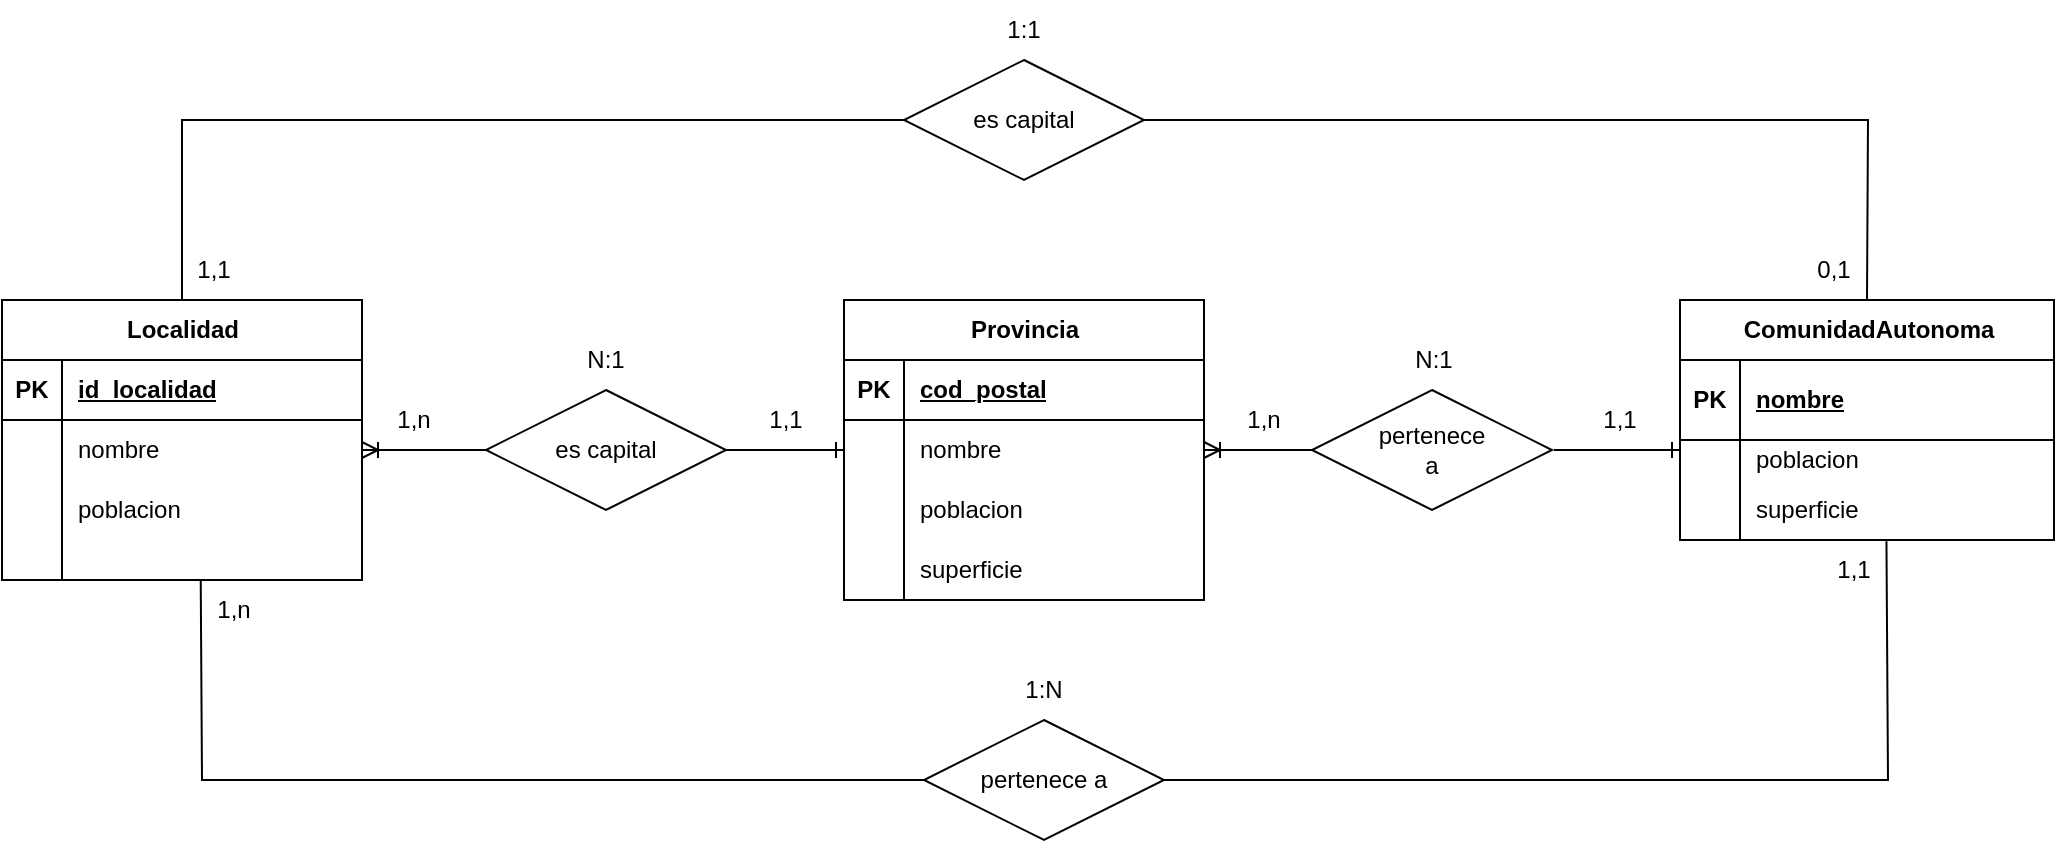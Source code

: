 <mxfile version="22.0.4" type="github">
  <diagram id="R2lEEEUBdFMjLlhIrx00" name="Page-1">
    <mxGraphModel dx="2152" dy="738" grid="1" gridSize="10" guides="1" tooltips="1" connect="1" arrows="1" fold="1" page="1" pageScale="1" pageWidth="850" pageHeight="1100" math="0" shadow="0" extFonts="Permanent Marker^https://fonts.googleapis.com/css?family=Permanent+Marker">
      <root>
        <mxCell id="0" />
        <mxCell id="1" parent="0" />
        <mxCell id="HopkhNpGfGtlq3h8B22g-1" value="Localidad" style="shape=table;startSize=30;container=1;collapsible=1;childLayout=tableLayout;fixedRows=1;rowLines=0;fontStyle=1;align=center;resizeLast=1;html=1;" parent="1" vertex="1">
          <mxGeometry x="-86" y="310" width="180" height="140" as="geometry" />
        </mxCell>
        <mxCell id="HopkhNpGfGtlq3h8B22g-2" value="" style="shape=tableRow;horizontal=0;startSize=0;swimlaneHead=0;swimlaneBody=0;fillColor=none;collapsible=0;dropTarget=0;points=[[0,0.5],[1,0.5]];portConstraint=eastwest;top=0;left=0;right=0;bottom=1;" parent="HopkhNpGfGtlq3h8B22g-1" vertex="1">
          <mxGeometry y="30" width="180" height="30" as="geometry" />
        </mxCell>
        <mxCell id="HopkhNpGfGtlq3h8B22g-3" value="PK" style="shape=partialRectangle;connectable=0;fillColor=none;top=0;left=0;bottom=0;right=0;fontStyle=1;overflow=hidden;whiteSpace=wrap;html=1;" parent="HopkhNpGfGtlq3h8B22g-2" vertex="1">
          <mxGeometry width="30" height="30" as="geometry">
            <mxRectangle width="30" height="30" as="alternateBounds" />
          </mxGeometry>
        </mxCell>
        <mxCell id="HopkhNpGfGtlq3h8B22g-4" value="id_localidad" style="shape=partialRectangle;connectable=0;fillColor=none;top=0;left=0;bottom=0;right=0;align=left;spacingLeft=6;fontStyle=5;overflow=hidden;whiteSpace=wrap;html=1;" parent="HopkhNpGfGtlq3h8B22g-2" vertex="1">
          <mxGeometry x="30" width="150" height="30" as="geometry">
            <mxRectangle width="150" height="30" as="alternateBounds" />
          </mxGeometry>
        </mxCell>
        <mxCell id="HopkhNpGfGtlq3h8B22g-5" value="" style="shape=tableRow;horizontal=0;startSize=0;swimlaneHead=0;swimlaneBody=0;fillColor=none;collapsible=0;dropTarget=0;points=[[0,0.5],[1,0.5]];portConstraint=eastwest;top=0;left=0;right=0;bottom=0;" parent="HopkhNpGfGtlq3h8B22g-1" vertex="1">
          <mxGeometry y="60" width="180" height="30" as="geometry" />
        </mxCell>
        <mxCell id="HopkhNpGfGtlq3h8B22g-6" value="" style="shape=partialRectangle;connectable=0;fillColor=none;top=0;left=0;bottom=0;right=0;editable=1;overflow=hidden;whiteSpace=wrap;html=1;" parent="HopkhNpGfGtlq3h8B22g-5" vertex="1">
          <mxGeometry width="30" height="30" as="geometry">
            <mxRectangle width="30" height="30" as="alternateBounds" />
          </mxGeometry>
        </mxCell>
        <mxCell id="HopkhNpGfGtlq3h8B22g-7" value="nombre" style="shape=partialRectangle;connectable=0;fillColor=none;top=0;left=0;bottom=0;right=0;align=left;spacingLeft=6;overflow=hidden;whiteSpace=wrap;html=1;" parent="HopkhNpGfGtlq3h8B22g-5" vertex="1">
          <mxGeometry x="30" width="150" height="30" as="geometry">
            <mxRectangle width="150" height="30" as="alternateBounds" />
          </mxGeometry>
        </mxCell>
        <mxCell id="HopkhNpGfGtlq3h8B22g-8" value="" style="shape=tableRow;horizontal=0;startSize=0;swimlaneHead=0;swimlaneBody=0;fillColor=none;collapsible=0;dropTarget=0;points=[[0,0.5],[1,0.5]];portConstraint=eastwest;top=0;left=0;right=0;bottom=0;" parent="HopkhNpGfGtlq3h8B22g-1" vertex="1">
          <mxGeometry y="90" width="180" height="30" as="geometry" />
        </mxCell>
        <mxCell id="HopkhNpGfGtlq3h8B22g-9" value="" style="shape=partialRectangle;connectable=0;fillColor=none;top=0;left=0;bottom=0;right=0;editable=1;overflow=hidden;whiteSpace=wrap;html=1;" parent="HopkhNpGfGtlq3h8B22g-8" vertex="1">
          <mxGeometry width="30" height="30" as="geometry">
            <mxRectangle width="30" height="30" as="alternateBounds" />
          </mxGeometry>
        </mxCell>
        <mxCell id="HopkhNpGfGtlq3h8B22g-10" value="poblacion" style="shape=partialRectangle;connectable=0;fillColor=none;top=0;left=0;bottom=0;right=0;align=left;spacingLeft=6;overflow=hidden;whiteSpace=wrap;html=1;" parent="HopkhNpGfGtlq3h8B22g-8" vertex="1">
          <mxGeometry x="30" width="150" height="30" as="geometry">
            <mxRectangle width="150" height="30" as="alternateBounds" />
          </mxGeometry>
        </mxCell>
        <mxCell id="HopkhNpGfGtlq3h8B22g-11" value="" style="shape=tableRow;horizontal=0;startSize=0;swimlaneHead=0;swimlaneBody=0;fillColor=none;collapsible=0;dropTarget=0;points=[[0,0.5],[1,0.5]];portConstraint=eastwest;top=0;left=0;right=0;bottom=0;" parent="HopkhNpGfGtlq3h8B22g-1" vertex="1">
          <mxGeometry y="120" width="180" height="20" as="geometry" />
        </mxCell>
        <mxCell id="HopkhNpGfGtlq3h8B22g-12" value="" style="shape=partialRectangle;connectable=0;fillColor=none;top=0;left=0;bottom=0;right=0;editable=1;overflow=hidden;whiteSpace=wrap;html=1;" parent="HopkhNpGfGtlq3h8B22g-11" vertex="1">
          <mxGeometry width="30" height="20" as="geometry">
            <mxRectangle width="30" height="20" as="alternateBounds" />
          </mxGeometry>
        </mxCell>
        <mxCell id="HopkhNpGfGtlq3h8B22g-13" value="" style="shape=partialRectangle;connectable=0;fillColor=none;top=0;left=0;bottom=0;right=0;align=left;spacingLeft=6;overflow=hidden;whiteSpace=wrap;html=1;" parent="HopkhNpGfGtlq3h8B22g-11" vertex="1">
          <mxGeometry x="30" width="150" height="20" as="geometry">
            <mxRectangle width="150" height="20" as="alternateBounds" />
          </mxGeometry>
        </mxCell>
        <mxCell id="HopkhNpGfGtlq3h8B22g-14" value="Provincia" style="shape=table;startSize=30;container=1;collapsible=1;childLayout=tableLayout;fixedRows=1;rowLines=0;fontStyle=1;align=center;resizeLast=1;html=1;" parent="1" vertex="1">
          <mxGeometry x="335" y="310" width="180" height="150" as="geometry" />
        </mxCell>
        <mxCell id="HopkhNpGfGtlq3h8B22g-15" value="" style="shape=tableRow;horizontal=0;startSize=0;swimlaneHead=0;swimlaneBody=0;fillColor=none;collapsible=0;dropTarget=0;points=[[0,0.5],[1,0.5]];portConstraint=eastwest;top=0;left=0;right=0;bottom=1;" parent="HopkhNpGfGtlq3h8B22g-14" vertex="1">
          <mxGeometry y="30" width="180" height="30" as="geometry" />
        </mxCell>
        <mxCell id="HopkhNpGfGtlq3h8B22g-16" value="PK" style="shape=partialRectangle;connectable=0;fillColor=none;top=0;left=0;bottom=0;right=0;fontStyle=1;overflow=hidden;whiteSpace=wrap;html=1;" parent="HopkhNpGfGtlq3h8B22g-15" vertex="1">
          <mxGeometry width="30" height="30" as="geometry">
            <mxRectangle width="30" height="30" as="alternateBounds" />
          </mxGeometry>
        </mxCell>
        <mxCell id="HopkhNpGfGtlq3h8B22g-17" value="cod_postal" style="shape=partialRectangle;connectable=0;fillColor=none;top=0;left=0;bottom=0;right=0;align=left;spacingLeft=6;fontStyle=5;overflow=hidden;whiteSpace=wrap;html=1;" parent="HopkhNpGfGtlq3h8B22g-15" vertex="1">
          <mxGeometry x="30" width="150" height="30" as="geometry">
            <mxRectangle width="150" height="30" as="alternateBounds" />
          </mxGeometry>
        </mxCell>
        <mxCell id="HopkhNpGfGtlq3h8B22g-18" value="" style="shape=tableRow;horizontal=0;startSize=0;swimlaneHead=0;swimlaneBody=0;fillColor=none;collapsible=0;dropTarget=0;points=[[0,0.5],[1,0.5]];portConstraint=eastwest;top=0;left=0;right=0;bottom=0;" parent="HopkhNpGfGtlq3h8B22g-14" vertex="1">
          <mxGeometry y="60" width="180" height="30" as="geometry" />
        </mxCell>
        <mxCell id="HopkhNpGfGtlq3h8B22g-19" value="" style="shape=partialRectangle;connectable=0;fillColor=none;top=0;left=0;bottom=0;right=0;editable=1;overflow=hidden;whiteSpace=wrap;html=1;" parent="HopkhNpGfGtlq3h8B22g-18" vertex="1">
          <mxGeometry width="30" height="30" as="geometry">
            <mxRectangle width="30" height="30" as="alternateBounds" />
          </mxGeometry>
        </mxCell>
        <mxCell id="HopkhNpGfGtlq3h8B22g-20" value="nombre" style="shape=partialRectangle;connectable=0;fillColor=none;top=0;left=0;bottom=0;right=0;align=left;spacingLeft=6;overflow=hidden;whiteSpace=wrap;html=1;" parent="HopkhNpGfGtlq3h8B22g-18" vertex="1">
          <mxGeometry x="30" width="150" height="30" as="geometry">
            <mxRectangle width="150" height="30" as="alternateBounds" />
          </mxGeometry>
        </mxCell>
        <mxCell id="HopkhNpGfGtlq3h8B22g-21" value="" style="shape=tableRow;horizontal=0;startSize=0;swimlaneHead=0;swimlaneBody=0;fillColor=none;collapsible=0;dropTarget=0;points=[[0,0.5],[1,0.5]];portConstraint=eastwest;top=0;left=0;right=0;bottom=0;" parent="HopkhNpGfGtlq3h8B22g-14" vertex="1">
          <mxGeometry y="90" width="180" height="30" as="geometry" />
        </mxCell>
        <mxCell id="HopkhNpGfGtlq3h8B22g-22" value="" style="shape=partialRectangle;connectable=0;fillColor=none;top=0;left=0;bottom=0;right=0;editable=1;overflow=hidden;whiteSpace=wrap;html=1;" parent="HopkhNpGfGtlq3h8B22g-21" vertex="1">
          <mxGeometry width="30" height="30" as="geometry">
            <mxRectangle width="30" height="30" as="alternateBounds" />
          </mxGeometry>
        </mxCell>
        <mxCell id="HopkhNpGfGtlq3h8B22g-23" value="poblacion" style="shape=partialRectangle;connectable=0;fillColor=none;top=0;left=0;bottom=0;right=0;align=left;spacingLeft=6;overflow=hidden;whiteSpace=wrap;html=1;" parent="HopkhNpGfGtlq3h8B22g-21" vertex="1">
          <mxGeometry x="30" width="150" height="30" as="geometry">
            <mxRectangle width="150" height="30" as="alternateBounds" />
          </mxGeometry>
        </mxCell>
        <mxCell id="HopkhNpGfGtlq3h8B22g-24" value="" style="shape=tableRow;horizontal=0;startSize=0;swimlaneHead=0;swimlaneBody=0;fillColor=none;collapsible=0;dropTarget=0;points=[[0,0.5],[1,0.5]];portConstraint=eastwest;top=0;left=0;right=0;bottom=0;" parent="HopkhNpGfGtlq3h8B22g-14" vertex="1">
          <mxGeometry y="120" width="180" height="30" as="geometry" />
        </mxCell>
        <mxCell id="HopkhNpGfGtlq3h8B22g-25" value="" style="shape=partialRectangle;connectable=0;fillColor=none;top=0;left=0;bottom=0;right=0;editable=1;overflow=hidden;whiteSpace=wrap;html=1;" parent="HopkhNpGfGtlq3h8B22g-24" vertex="1">
          <mxGeometry width="30" height="30" as="geometry">
            <mxRectangle width="30" height="30" as="alternateBounds" />
          </mxGeometry>
        </mxCell>
        <mxCell id="HopkhNpGfGtlq3h8B22g-26" value="superficie" style="shape=partialRectangle;connectable=0;fillColor=none;top=0;left=0;bottom=0;right=0;align=left;spacingLeft=6;overflow=hidden;whiteSpace=wrap;html=1;" parent="HopkhNpGfGtlq3h8B22g-24" vertex="1">
          <mxGeometry x="30" width="150" height="30" as="geometry">
            <mxRectangle width="150" height="30" as="alternateBounds" />
          </mxGeometry>
        </mxCell>
        <mxCell id="HopkhNpGfGtlq3h8B22g-27" value="ComunidadAutonoma" style="shape=table;startSize=30;container=1;collapsible=1;childLayout=tableLayout;fixedRows=1;rowLines=0;fontStyle=1;align=center;resizeLast=1;html=1;" parent="1" vertex="1">
          <mxGeometry x="753" y="310" width="187" height="120" as="geometry" />
        </mxCell>
        <mxCell id="HopkhNpGfGtlq3h8B22g-28" value="" style="shape=tableRow;horizontal=0;startSize=0;swimlaneHead=0;swimlaneBody=0;fillColor=none;collapsible=0;dropTarget=0;points=[[0,0.5],[1,0.5]];portConstraint=eastwest;top=0;left=0;right=0;bottom=1;" parent="HopkhNpGfGtlq3h8B22g-27" vertex="1">
          <mxGeometry y="30" width="187" height="40" as="geometry" />
        </mxCell>
        <mxCell id="HopkhNpGfGtlq3h8B22g-29" value="PK" style="shape=partialRectangle;connectable=0;fillColor=none;top=0;left=0;bottom=0;right=0;fontStyle=1;overflow=hidden;whiteSpace=wrap;html=1;" parent="HopkhNpGfGtlq3h8B22g-28" vertex="1">
          <mxGeometry width="30" height="40" as="geometry">
            <mxRectangle width="30" height="40" as="alternateBounds" />
          </mxGeometry>
        </mxCell>
        <mxCell id="HopkhNpGfGtlq3h8B22g-30" value="nombre" style="shape=partialRectangle;connectable=0;fillColor=none;top=0;left=0;bottom=0;right=0;align=left;spacingLeft=6;fontStyle=5;overflow=hidden;whiteSpace=wrap;html=1;" parent="HopkhNpGfGtlq3h8B22g-28" vertex="1">
          <mxGeometry x="30" width="157" height="40" as="geometry">
            <mxRectangle width="157" height="40" as="alternateBounds" />
          </mxGeometry>
        </mxCell>
        <mxCell id="HopkhNpGfGtlq3h8B22g-34" value="" style="shape=tableRow;horizontal=0;startSize=0;swimlaneHead=0;swimlaneBody=0;fillColor=none;collapsible=0;dropTarget=0;points=[[0,0.5],[1,0.5]];portConstraint=eastwest;top=0;left=0;right=0;bottom=0;" parent="HopkhNpGfGtlq3h8B22g-27" vertex="1">
          <mxGeometry y="70" width="187" height="20" as="geometry" />
        </mxCell>
        <mxCell id="HopkhNpGfGtlq3h8B22g-35" value="" style="shape=partialRectangle;connectable=0;fillColor=none;top=0;left=0;bottom=0;right=0;editable=1;overflow=hidden;whiteSpace=wrap;html=1;" parent="HopkhNpGfGtlq3h8B22g-34" vertex="1">
          <mxGeometry width="30" height="20" as="geometry">
            <mxRectangle width="30" height="20" as="alternateBounds" />
          </mxGeometry>
        </mxCell>
        <mxCell id="HopkhNpGfGtlq3h8B22g-36" value="poblacion" style="shape=partialRectangle;connectable=0;fillColor=none;top=0;left=0;bottom=0;right=0;align=left;spacingLeft=6;overflow=hidden;whiteSpace=wrap;html=1;" parent="HopkhNpGfGtlq3h8B22g-34" vertex="1">
          <mxGeometry x="30" width="157" height="20" as="geometry">
            <mxRectangle width="157" height="20" as="alternateBounds" />
          </mxGeometry>
        </mxCell>
        <mxCell id="HopkhNpGfGtlq3h8B22g-37" value="" style="shape=tableRow;horizontal=0;startSize=0;swimlaneHead=0;swimlaneBody=0;fillColor=none;collapsible=0;dropTarget=0;points=[[0,0.5],[1,0.5]];portConstraint=eastwest;top=0;left=0;right=0;bottom=0;" parent="HopkhNpGfGtlq3h8B22g-27" vertex="1">
          <mxGeometry y="90" width="187" height="30" as="geometry" />
        </mxCell>
        <mxCell id="HopkhNpGfGtlq3h8B22g-38" value="" style="shape=partialRectangle;connectable=0;fillColor=none;top=0;left=0;bottom=0;right=0;editable=1;overflow=hidden;whiteSpace=wrap;html=1;" parent="HopkhNpGfGtlq3h8B22g-37" vertex="1">
          <mxGeometry width="30" height="30" as="geometry">
            <mxRectangle width="30" height="30" as="alternateBounds" />
          </mxGeometry>
        </mxCell>
        <mxCell id="HopkhNpGfGtlq3h8B22g-39" value="superficie" style="shape=partialRectangle;connectable=0;fillColor=none;top=0;left=0;bottom=0;right=0;align=left;spacingLeft=6;overflow=hidden;whiteSpace=wrap;html=1;" parent="HopkhNpGfGtlq3h8B22g-37" vertex="1">
          <mxGeometry x="30" width="157" height="30" as="geometry">
            <mxRectangle width="157" height="30" as="alternateBounds" />
          </mxGeometry>
        </mxCell>
        <mxCell id="HopkhNpGfGtlq3h8B22g-40" value="es capital" style="shape=rhombus;perimeter=rhombusPerimeter;whiteSpace=wrap;html=1;align=center;" parent="1" vertex="1">
          <mxGeometry x="156" y="355" width="120" height="60" as="geometry" />
        </mxCell>
        <mxCell id="HopkhNpGfGtlq3h8B22g-41" value="pertenece&lt;br&gt;a" style="shape=rhombus;perimeter=rhombusPerimeter;whiteSpace=wrap;html=1;align=center;" parent="1" vertex="1">
          <mxGeometry x="569" y="355" width="120" height="60" as="geometry" />
        </mxCell>
        <mxCell id="HopkhNpGfGtlq3h8B22g-42" value="" style="edgeStyle=entityRelationEdgeStyle;fontSize=12;html=1;endArrow=ERoneToMany;rounded=0;exitX=0;exitY=0.5;exitDx=0;exitDy=0;" parent="1" source="HopkhNpGfGtlq3h8B22g-40" target="HopkhNpGfGtlq3h8B22g-5" edge="1">
          <mxGeometry width="100" height="100" relative="1" as="geometry">
            <mxPoint x="280" y="510" as="sourcePoint" />
            <mxPoint x="380" y="410" as="targetPoint" />
          </mxGeometry>
        </mxCell>
        <mxCell id="HopkhNpGfGtlq3h8B22g-43" value="" style="edgeStyle=entityRelationEdgeStyle;fontSize=12;html=1;endArrow=ERone;endFill=1;rounded=0;entryX=0;entryY=0.5;entryDx=0;entryDy=0;" parent="1" source="HopkhNpGfGtlq3h8B22g-40" target="HopkhNpGfGtlq3h8B22g-14" edge="1">
          <mxGeometry width="100" height="100" relative="1" as="geometry">
            <mxPoint x="280" y="510" as="sourcePoint" />
            <mxPoint x="380" y="410" as="targetPoint" />
          </mxGeometry>
        </mxCell>
        <mxCell id="HopkhNpGfGtlq3h8B22g-46" value="" style="edgeStyle=entityRelationEdgeStyle;fontSize=12;html=1;endArrow=ERoneToMany;rounded=0;entryX=1;entryY=0.5;entryDx=0;entryDy=0;exitX=0;exitY=0.5;exitDx=0;exitDy=0;" parent="1" source="HopkhNpGfGtlq3h8B22g-41" target="HopkhNpGfGtlq3h8B22g-18" edge="1">
          <mxGeometry width="100" height="100" relative="1" as="geometry">
            <mxPoint x="550" y="490" as="sourcePoint" />
            <mxPoint x="650" y="390" as="targetPoint" />
          </mxGeometry>
        </mxCell>
        <mxCell id="HopkhNpGfGtlq3h8B22g-47" value="" style="edgeStyle=entityRelationEdgeStyle;fontSize=12;html=1;endArrow=ERone;endFill=1;rounded=0;entryX=1;entryY=1;entryDx=0;entryDy=0;" parent="1" target="_uWc8Jl2jJAV89AR7G0l-5" edge="1">
          <mxGeometry width="100" height="100" relative="1" as="geometry">
            <mxPoint x="690" y="385" as="sourcePoint" />
            <mxPoint x="753" y="390" as="targetPoint" />
          </mxGeometry>
        </mxCell>
        <mxCell id="_uWc8Jl2jJAV89AR7G0l-1" value="1,1" style="text;html=1;strokeColor=none;fillColor=none;align=center;verticalAlign=middle;whiteSpace=wrap;rounded=0;" parent="1" vertex="1">
          <mxGeometry x="276" y="355" width="60" height="30" as="geometry" />
        </mxCell>
        <mxCell id="_uWc8Jl2jJAV89AR7G0l-2" value="1,n" style="text;html=1;strokeColor=none;fillColor=none;align=center;verticalAlign=middle;whiteSpace=wrap;rounded=0;" parent="1" vertex="1">
          <mxGeometry x="90" y="355" width="60" height="30" as="geometry" />
        </mxCell>
        <mxCell id="_uWc8Jl2jJAV89AR7G0l-3" value="N:1" style="text;html=1;strokeColor=none;fillColor=none;align=center;verticalAlign=middle;whiteSpace=wrap;rounded=0;" parent="1" vertex="1">
          <mxGeometry x="186" y="325" width="60" height="30" as="geometry" />
        </mxCell>
        <mxCell id="_uWc8Jl2jJAV89AR7G0l-4" value="N:1" style="text;html=1;strokeColor=none;fillColor=none;align=center;verticalAlign=middle;whiteSpace=wrap;rounded=0;" parent="1" vertex="1">
          <mxGeometry x="600" y="325" width="60" height="30" as="geometry" />
        </mxCell>
        <mxCell id="_uWc8Jl2jJAV89AR7G0l-5" value="1,1" style="text;html=1;strokeColor=none;fillColor=none;align=center;verticalAlign=middle;whiteSpace=wrap;rounded=0;" parent="1" vertex="1">
          <mxGeometry x="693" y="355" width="60" height="30" as="geometry" />
        </mxCell>
        <mxCell id="_uWc8Jl2jJAV89AR7G0l-6" value="1,n" style="text;html=1;strokeColor=none;fillColor=none;align=center;verticalAlign=middle;whiteSpace=wrap;rounded=0;" parent="1" vertex="1">
          <mxGeometry x="515" y="355" width="60" height="30" as="geometry" />
        </mxCell>
        <mxCell id="L8JuvWdBPQvHxdB8sL07-1" value="es capital" style="shape=rhombus;perimeter=rhombusPerimeter;whiteSpace=wrap;html=1;align=center;" vertex="1" parent="1">
          <mxGeometry x="365" y="190" width="120" height="60" as="geometry" />
        </mxCell>
        <mxCell id="L8JuvWdBPQvHxdB8sL07-3" value="" style="endArrow=none;html=1;rounded=0;exitX=0.5;exitY=0;exitDx=0;exitDy=0;entryX=0;entryY=0.5;entryDx=0;entryDy=0;" edge="1" parent="1" source="HopkhNpGfGtlq3h8B22g-1" target="L8JuvWdBPQvHxdB8sL07-1">
          <mxGeometry relative="1" as="geometry">
            <mxPoint x="380" y="600" as="sourcePoint" />
            <mxPoint x="540" y="600" as="targetPoint" />
            <Array as="points">
              <mxPoint x="4" y="220" />
            </Array>
          </mxGeometry>
        </mxCell>
        <mxCell id="L8JuvWdBPQvHxdB8sL07-4" value="" style="endArrow=none;html=1;rounded=0;entryX=0.5;entryY=0;entryDx=0;entryDy=0;exitX=1;exitY=0.5;exitDx=0;exitDy=0;" edge="1" parent="1" source="L8JuvWdBPQvHxdB8sL07-1" target="HopkhNpGfGtlq3h8B22g-27">
          <mxGeometry relative="1" as="geometry">
            <mxPoint x="380" y="440" as="sourcePoint" />
            <mxPoint x="540" y="440" as="targetPoint" />
            <Array as="points">
              <mxPoint x="847" y="220" />
            </Array>
          </mxGeometry>
        </mxCell>
        <mxCell id="L8JuvWdBPQvHxdB8sL07-5" value="0,1" style="text;html=1;strokeColor=none;fillColor=none;align=center;verticalAlign=middle;whiteSpace=wrap;rounded=0;" vertex="1" parent="1">
          <mxGeometry x="800" y="280" width="60" height="30" as="geometry" />
        </mxCell>
        <mxCell id="L8JuvWdBPQvHxdB8sL07-6" value="1:1" style="text;html=1;strokeColor=none;fillColor=none;align=center;verticalAlign=middle;whiteSpace=wrap;rounded=0;" vertex="1" parent="1">
          <mxGeometry x="395" y="160" width="60" height="30" as="geometry" />
        </mxCell>
        <mxCell id="L8JuvWdBPQvHxdB8sL07-7" value="1,1" style="text;html=1;strokeColor=none;fillColor=none;align=center;verticalAlign=middle;whiteSpace=wrap;rounded=0;" vertex="1" parent="1">
          <mxGeometry x="-10" y="280" width="60" height="30" as="geometry" />
        </mxCell>
        <mxCell id="L8JuvWdBPQvHxdB8sL07-8" value="pertenece a" style="shape=rhombus;perimeter=rhombusPerimeter;whiteSpace=wrap;html=1;align=center;" vertex="1" parent="1">
          <mxGeometry x="375" y="520" width="120" height="60" as="geometry" />
        </mxCell>
        <mxCell id="L8JuvWdBPQvHxdB8sL07-9" value="" style="endArrow=none;html=1;rounded=0;exitX=0.552;exitY=1.008;exitDx=0;exitDy=0;entryX=0;entryY=0.5;entryDx=0;entryDy=0;exitPerimeter=0;" edge="1" parent="1" target="L8JuvWdBPQvHxdB8sL07-8" source="HopkhNpGfGtlq3h8B22g-11">
          <mxGeometry relative="1" as="geometry">
            <mxPoint x="14" y="640" as="sourcePoint" />
            <mxPoint x="550" y="930" as="targetPoint" />
            <Array as="points">
              <mxPoint x="14" y="550" />
            </Array>
          </mxGeometry>
        </mxCell>
        <mxCell id="L8JuvWdBPQvHxdB8sL07-10" value="" style="endArrow=none;html=1;rounded=0;exitX=1;exitY=0.5;exitDx=0;exitDy=0;entryX=0.552;entryY=1.022;entryDx=0;entryDy=0;entryPerimeter=0;" edge="1" parent="1" source="L8JuvWdBPQvHxdB8sL07-8" target="HopkhNpGfGtlq3h8B22g-37">
          <mxGeometry relative="1" as="geometry">
            <mxPoint x="390" y="770" as="sourcePoint" />
            <mxPoint x="857" y="460" as="targetPoint" />
            <Array as="points">
              <mxPoint x="857" y="550" />
            </Array>
          </mxGeometry>
        </mxCell>
        <mxCell id="L8JuvWdBPQvHxdB8sL07-11" value="1,1" style="text;html=1;strokeColor=none;fillColor=none;align=center;verticalAlign=middle;whiteSpace=wrap;rounded=0;" vertex="1" parent="1">
          <mxGeometry x="810" y="430" width="60" height="30" as="geometry" />
        </mxCell>
        <mxCell id="L8JuvWdBPQvHxdB8sL07-12" value="1:N" style="text;html=1;strokeColor=none;fillColor=none;align=center;verticalAlign=middle;whiteSpace=wrap;rounded=0;" vertex="1" parent="1">
          <mxGeometry x="405" y="490" width="60" height="30" as="geometry" />
        </mxCell>
        <mxCell id="L8JuvWdBPQvHxdB8sL07-13" value="1,n" style="text;html=1;strokeColor=none;fillColor=none;align=center;verticalAlign=middle;whiteSpace=wrap;rounded=0;" vertex="1" parent="1">
          <mxGeometry y="450" width="60" height="30" as="geometry" />
        </mxCell>
      </root>
    </mxGraphModel>
  </diagram>
</mxfile>
